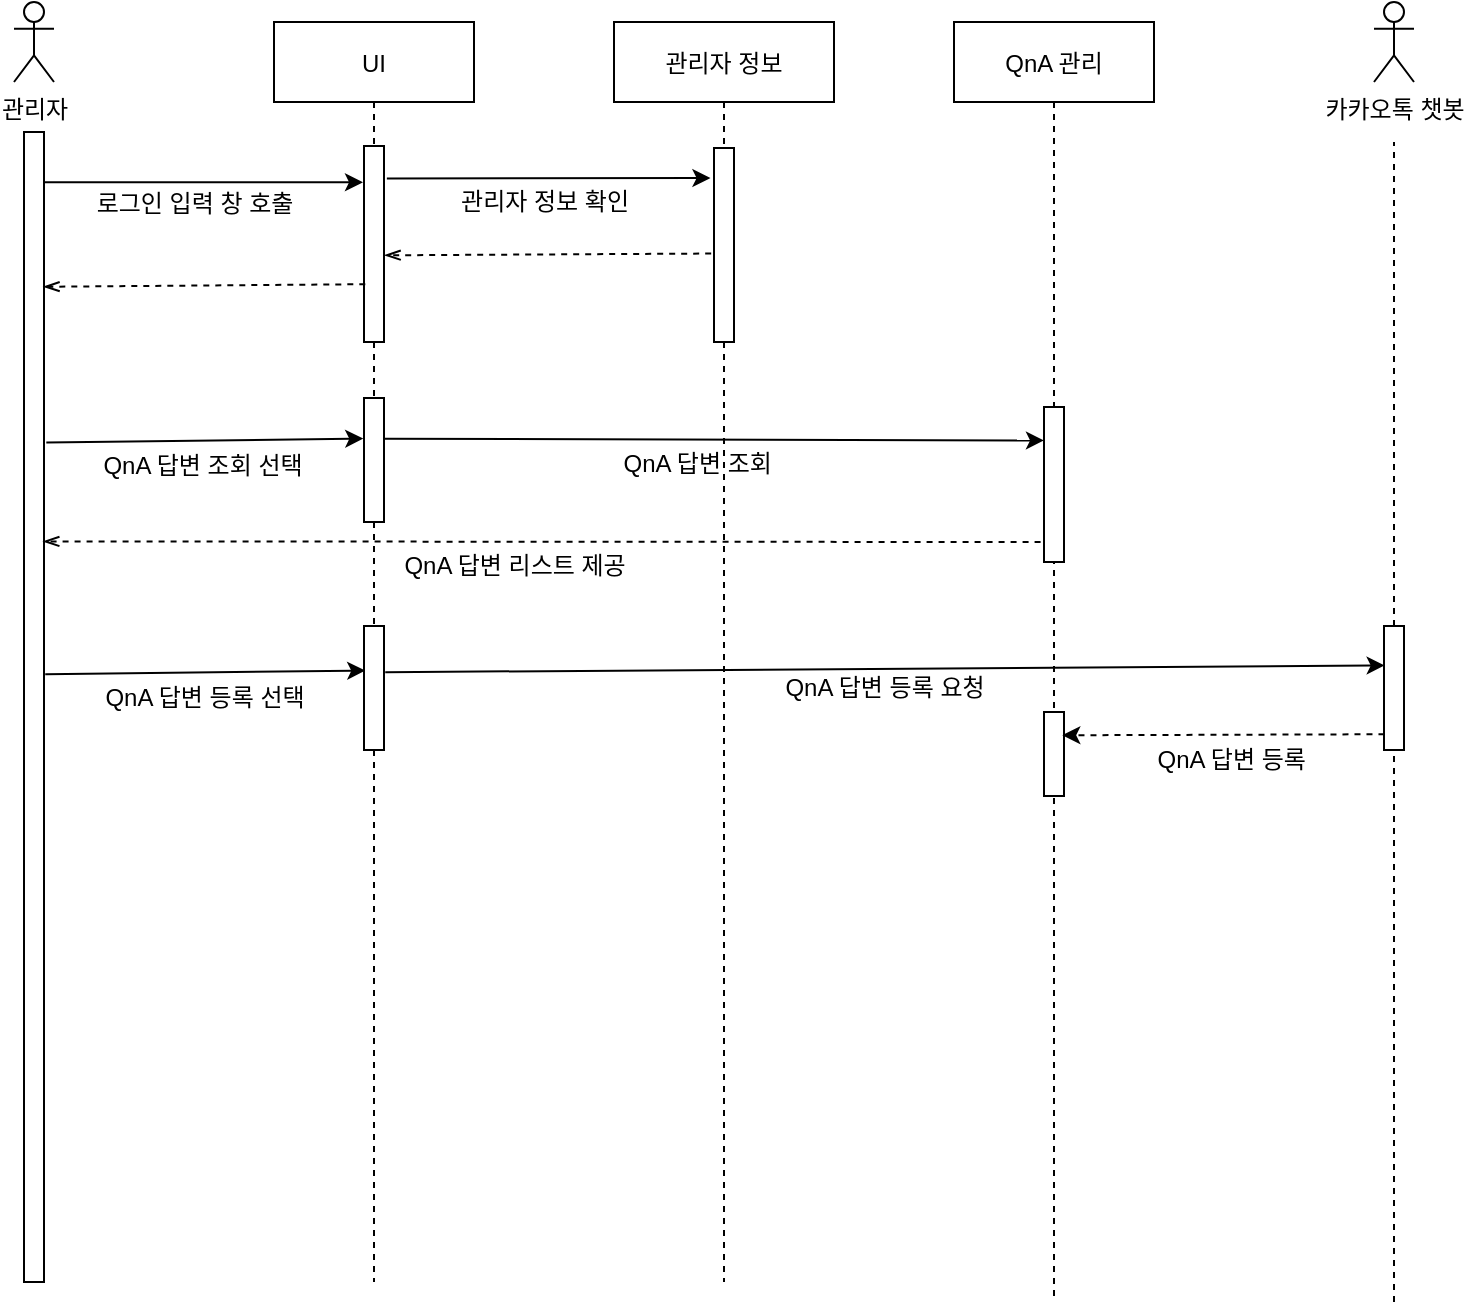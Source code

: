 <mxfile version="18.1.2" type="github">
  <diagram id="kgpKYQtTHZ0yAKxKKP6v" name="Page-1">
    <mxGraphModel dx="1627" dy="836" grid="1" gridSize="10" guides="1" tooltips="1" connect="1" arrows="1" fold="1" page="1" pageScale="1" pageWidth="850" pageHeight="1100" math="0" shadow="0">
      <root>
        <mxCell id="0" />
        <mxCell id="1" parent="0" />
        <mxCell id="3nuBFxr9cyL0pnOWT2aG-1" value="UI" style="shape=umlLifeline;perimeter=lifelinePerimeter;container=1;collapsible=0;recursiveResize=0;rounded=0;shadow=0;strokeWidth=1;" parent="1" vertex="1">
          <mxGeometry x="120" y="50" width="100" height="630" as="geometry" />
        </mxCell>
        <mxCell id="3nuBFxr9cyL0pnOWT2aG-6" value="" style="points=[];perimeter=orthogonalPerimeter;rounded=0;shadow=0;strokeWidth=1;" parent="3nuBFxr9cyL0pnOWT2aG-1" vertex="1">
          <mxGeometry x="45" y="62" width="10" height="98" as="geometry" />
        </mxCell>
        <mxCell id="r8XIUrFHfBqZS6FGPilP-9" value="로그인 입력 창 호출" style="text;html=1;align=center;verticalAlign=middle;resizable=0;points=[];autosize=1;strokeColor=none;fillColor=none;" vertex="1" parent="3nuBFxr9cyL0pnOWT2aG-1">
          <mxGeometry x="-100" y="81" width="120" height="20" as="geometry" />
        </mxCell>
        <mxCell id="r8XIUrFHfBqZS6FGPilP-26" value="" style="points=[];perimeter=orthogonalPerimeter;rounded=0;shadow=0;strokeWidth=1;" vertex="1" parent="3nuBFxr9cyL0pnOWT2aG-1">
          <mxGeometry x="45" y="188" width="10" height="62" as="geometry" />
        </mxCell>
        <mxCell id="3nuBFxr9cyL0pnOWT2aG-5" value="QnA 관리" style="shape=umlLifeline;perimeter=lifelinePerimeter;container=1;collapsible=0;recursiveResize=0;rounded=0;shadow=0;strokeWidth=1;" parent="1" vertex="1">
          <mxGeometry x="460" y="50" width="100" height="640" as="geometry" />
        </mxCell>
        <mxCell id="r8XIUrFHfBqZS6FGPilP-29" value="" style="points=[];perimeter=orthogonalPerimeter;rounded=0;shadow=0;strokeWidth=1;" vertex="1" parent="3nuBFxr9cyL0pnOWT2aG-5">
          <mxGeometry x="45" y="192.5" width="10" height="77.5" as="geometry" />
        </mxCell>
        <mxCell id="r8XIUrFHfBqZS6FGPilP-47" value="" style="points=[];perimeter=orthogonalPerimeter;rounded=0;shadow=0;strokeWidth=1;" vertex="1" parent="3nuBFxr9cyL0pnOWT2aG-5">
          <mxGeometry x="45" y="345" width="10" height="42" as="geometry" />
        </mxCell>
        <mxCell id="r8XIUrFHfBqZS6FGPilP-3" value="관리자" style="shape=umlActor;verticalLabelPosition=bottom;verticalAlign=top;html=1;outlineConnect=0;" vertex="1" parent="1">
          <mxGeometry x="-10" y="40" width="20" height="40" as="geometry" />
        </mxCell>
        <mxCell id="r8XIUrFHfBqZS6FGPilP-7" value="" style="endArrow=none;dashed=1;html=1;rounded=0;" edge="1" parent="1">
          <mxGeometry width="50" height="50" relative="1" as="geometry">
            <mxPoint y="440" as="sourcePoint" />
            <mxPoint y="110" as="targetPoint" />
          </mxGeometry>
        </mxCell>
        <mxCell id="3nuBFxr9cyL0pnOWT2aG-2" value="" style="points=[];perimeter=orthogonalPerimeter;rounded=0;shadow=0;strokeWidth=1;" parent="1" vertex="1">
          <mxGeometry x="-5" y="105" width="10" height="575" as="geometry" />
        </mxCell>
        <mxCell id="r8XIUrFHfBqZS6FGPilP-8" value="" style="endArrow=classic;html=1;rounded=0;exitX=1.5;exitY=0.075;exitDx=0;exitDy=0;exitPerimeter=0;" edge="1" parent="1">
          <mxGeometry width="50" height="50" relative="1" as="geometry">
            <mxPoint x="5" y="130.125" as="sourcePoint" />
            <mxPoint x="164.5" y="130.125" as="targetPoint" />
          </mxGeometry>
        </mxCell>
        <mxCell id="r8XIUrFHfBqZS6FGPilP-10" value="관리자 정보" style="shape=umlLifeline;perimeter=lifelinePerimeter;container=1;collapsible=0;recursiveResize=0;rounded=0;shadow=0;strokeWidth=1;" vertex="1" parent="1">
          <mxGeometry x="290" y="50" width="110" height="630" as="geometry" />
        </mxCell>
        <mxCell id="r8XIUrFHfBqZS6FGPilP-13" value="" style="points=[];perimeter=orthogonalPerimeter;rounded=0;shadow=0;strokeWidth=1;" vertex="1" parent="r8XIUrFHfBqZS6FGPilP-10">
          <mxGeometry x="50" y="63" width="10" height="97" as="geometry" />
        </mxCell>
        <mxCell id="r8XIUrFHfBqZS6FGPilP-11" value="" style="endArrow=classic;html=1;rounded=0;exitX=1.143;exitY=0.166;exitDx=0;exitDy=0;exitPerimeter=0;entryX=-0.177;entryY=0.155;entryDx=0;entryDy=0;entryPerimeter=0;" edge="1" parent="1" source="3nuBFxr9cyL0pnOWT2aG-6" target="r8XIUrFHfBqZS6FGPilP-13">
          <mxGeometry width="50" height="50" relative="1" as="geometry">
            <mxPoint x="180" y="130" as="sourcePoint" />
            <mxPoint x="330" y="130" as="targetPoint" />
          </mxGeometry>
        </mxCell>
        <mxCell id="r8XIUrFHfBqZS6FGPilP-12" value="관리자 정보 확인" style="text;html=1;align=center;verticalAlign=middle;resizable=0;points=[];autosize=1;strokeColor=none;fillColor=none;" vertex="1" parent="1">
          <mxGeometry x="200" y="130" width="110" height="20" as="geometry" />
        </mxCell>
        <mxCell id="r8XIUrFHfBqZS6FGPilP-18" value="" style="endArrow=openThin;html=1;rounded=0;dashed=1;entryX=1.03;entryY=0.253;entryDx=0;entryDy=0;entryPerimeter=0;endFill=0;exitX=-0.141;exitY=0.544;exitDx=0;exitDy=0;exitPerimeter=0;" edge="1" parent="1" source="r8XIUrFHfBqZS6FGPilP-13">
          <mxGeometry width="50" height="50" relative="1" as="geometry">
            <mxPoint x="339" y="167" as="sourcePoint" />
            <mxPoint x="175.3" y="166.65" as="targetPoint" />
          </mxGeometry>
        </mxCell>
        <mxCell id="r8XIUrFHfBqZS6FGPilP-19" value="" style="endArrow=openThin;html=1;rounded=0;exitX=0.065;exitY=0.242;exitDx=0;exitDy=0;exitPerimeter=0;entryX=0.975;entryY=0.234;entryDx=0;entryDy=0;entryPerimeter=0;dashed=1;endFill=0;" edge="1" parent="1">
          <mxGeometry width="50" height="50" relative="1" as="geometry">
            <mxPoint x="165.65" y="181.1" as="sourcePoint" />
            <mxPoint x="4.75" y="182.39" as="targetPoint" />
          </mxGeometry>
        </mxCell>
        <mxCell id="r8XIUrFHfBqZS6FGPilP-22" value="카카오톡 챗봇" style="shape=umlActor;verticalLabelPosition=bottom;verticalAlign=top;html=1;outlineConnect=0;" vertex="1" parent="1">
          <mxGeometry x="670" y="40" width="20" height="40" as="geometry" />
        </mxCell>
        <mxCell id="r8XIUrFHfBqZS6FGPilP-25" value="" style="endArrow=none;dashed=1;html=1;rounded=0;startArrow=none;" edge="1" parent="1" source="r8XIUrFHfBqZS6FGPilP-40">
          <mxGeometry width="50" height="50" relative="1" as="geometry">
            <mxPoint x="680" y="450" as="sourcePoint" />
            <mxPoint x="680" y="110" as="targetPoint" />
          </mxGeometry>
        </mxCell>
        <mxCell id="r8XIUrFHfBqZS6FGPilP-27" value="" style="endArrow=classic;html=1;rounded=0;entryX=-0.038;entryY=0.327;entryDx=0;entryDy=0;entryPerimeter=0;exitX=1.116;exitY=0.27;exitDx=0;exitDy=0;exitPerimeter=0;" edge="1" parent="1" source="3nuBFxr9cyL0pnOWT2aG-2" target="r8XIUrFHfBqZS6FGPilP-26">
          <mxGeometry width="50" height="50" relative="1" as="geometry">
            <mxPoint x="10" y="260" as="sourcePoint" />
            <mxPoint x="160" y="270" as="targetPoint" />
          </mxGeometry>
        </mxCell>
        <mxCell id="r8XIUrFHfBqZS6FGPilP-28" value="QnA 답변 조회 선택" style="text;html=1;align=center;verticalAlign=middle;resizable=0;points=[];autosize=1;strokeColor=none;fillColor=none;" vertex="1" parent="1">
          <mxGeometry x="24" y="262" width="120" height="20" as="geometry" />
        </mxCell>
        <mxCell id="r8XIUrFHfBqZS6FGPilP-30" value="" style="endArrow=classic;html=1;rounded=0;exitX=0.993;exitY=0.329;exitDx=0;exitDy=0;exitPerimeter=0;entryX=-0.001;entryY=0.216;entryDx=0;entryDy=0;entryPerimeter=0;" edge="1" parent="1" source="r8XIUrFHfBqZS6FGPilP-26" target="r8XIUrFHfBqZS6FGPilP-29">
          <mxGeometry width="50" height="50" relative="1" as="geometry">
            <mxPoint x="180" y="270" as="sourcePoint" />
            <mxPoint x="490" y="270" as="targetPoint" />
          </mxGeometry>
        </mxCell>
        <mxCell id="r8XIUrFHfBqZS6FGPilP-31" value="QnA 답변 조회&amp;nbsp;" style="text;html=1;align=center;verticalAlign=middle;resizable=0;points=[];autosize=1;strokeColor=none;fillColor=none;" vertex="1" parent="1">
          <mxGeometry x="283" y="261" width="100" height="20" as="geometry" />
        </mxCell>
        <mxCell id="r8XIUrFHfBqZS6FGPilP-34" value="" style="endArrow=openThin;html=1;rounded=0;dashed=1;endFill=0;exitX=-0.141;exitY=0.544;exitDx=0;exitDy=0;exitPerimeter=0;entryX=0.963;entryY=0.356;entryDx=0;entryDy=0;entryPerimeter=0;" edge="1" parent="1" target="3nuBFxr9cyL0pnOWT2aG-2">
          <mxGeometry width="50" height="50" relative="1" as="geometry">
            <mxPoint x="503.29" y="309.998" as="sourcePoint" />
            <mxPoint x="10" y="310" as="targetPoint" />
          </mxGeometry>
        </mxCell>
        <mxCell id="r8XIUrFHfBqZS6FGPilP-36" value="" style="endArrow=classic;html=1;rounded=0;entryX=-0.038;entryY=0.327;entryDx=0;entryDy=0;entryPerimeter=0;exitX=0.962;exitY=0.463;exitDx=0;exitDy=0;exitPerimeter=0;" edge="1" parent="1">
          <mxGeometry width="50" height="50" relative="1" as="geometry">
            <mxPoint x="5.62" y="376.105" as="sourcePoint" />
            <mxPoint x="165.62" y="374.274" as="targetPoint" />
          </mxGeometry>
        </mxCell>
        <mxCell id="r8XIUrFHfBqZS6FGPilP-37" value="QnA 답변 등록 선택" style="text;html=1;align=center;verticalAlign=middle;resizable=0;points=[];autosize=1;strokeColor=none;fillColor=none;" vertex="1" parent="1">
          <mxGeometry x="25" y="378" width="120" height="20" as="geometry" />
        </mxCell>
        <mxCell id="r8XIUrFHfBqZS6FGPilP-38" value="" style="points=[];perimeter=orthogonalPerimeter;rounded=0;shadow=0;strokeWidth=1;" vertex="1" parent="1">
          <mxGeometry x="165" y="352" width="10" height="62" as="geometry" />
        </mxCell>
        <mxCell id="r8XIUrFHfBqZS6FGPilP-39" value="QnA 답변 리스트 제공" style="text;html=1;align=center;verticalAlign=middle;resizable=0;points=[];autosize=1;strokeColor=none;fillColor=none;" vertex="1" parent="1">
          <mxGeometry x="175" y="312" width="130" height="20" as="geometry" />
        </mxCell>
        <mxCell id="r8XIUrFHfBqZS6FGPilP-40" value="" style="points=[];perimeter=orthogonalPerimeter;rounded=0;shadow=0;strokeWidth=1;" vertex="1" parent="1">
          <mxGeometry x="675" y="352" width="10" height="62" as="geometry" />
        </mxCell>
        <mxCell id="r8XIUrFHfBqZS6FGPilP-41" value="" style="endArrow=none;dashed=1;html=1;rounded=0;" edge="1" parent="1" target="r8XIUrFHfBqZS6FGPilP-40">
          <mxGeometry width="50" height="50" relative="1" as="geometry">
            <mxPoint x="680" y="690" as="sourcePoint" />
            <mxPoint x="680" y="110" as="targetPoint" />
          </mxGeometry>
        </mxCell>
        <mxCell id="r8XIUrFHfBqZS6FGPilP-45" value="" style="endArrow=classic;html=1;rounded=0;exitX=0.962;exitY=0.463;exitDx=0;exitDy=0;exitPerimeter=0;entryX=0.033;entryY=0.318;entryDx=0;entryDy=0;entryPerimeter=0;" edge="1" parent="1" target="r8XIUrFHfBqZS6FGPilP-40">
          <mxGeometry width="50" height="50" relative="1" as="geometry">
            <mxPoint x="175.62" y="375.105" as="sourcePoint" />
            <mxPoint x="335.62" y="373.274" as="targetPoint" />
          </mxGeometry>
        </mxCell>
        <mxCell id="r8XIUrFHfBqZS6FGPilP-46" value="QnA 답변 등록 요청" style="text;html=1;align=center;verticalAlign=middle;resizable=0;points=[];autosize=1;strokeColor=none;fillColor=none;" vertex="1" parent="1">
          <mxGeometry x="365" y="373" width="120" height="20" as="geometry" />
        </mxCell>
        <mxCell id="r8XIUrFHfBqZS6FGPilP-51" value="" style="endArrow=classic;html=1;rounded=0;exitX=0.024;exitY=0.873;exitDx=0;exitDy=0;exitPerimeter=0;entryX=0.915;entryY=0.277;entryDx=0;entryDy=0;entryPerimeter=0;dashed=1;" edge="1" parent="1" source="r8XIUrFHfBqZS6FGPilP-40" target="r8XIUrFHfBqZS6FGPilP-47">
          <mxGeometry width="50" height="50" relative="1" as="geometry">
            <mxPoint x="513.2" y="540.238" as="sourcePoint" />
            <mxPoint x="675" y="540.005" as="targetPoint" />
          </mxGeometry>
        </mxCell>
        <mxCell id="r8XIUrFHfBqZS6FGPilP-53" value="QnA 답변 등록&amp;nbsp;" style="text;html=1;align=center;verticalAlign=middle;resizable=0;points=[];autosize=1;strokeColor=none;fillColor=none;" vertex="1" parent="1">
          <mxGeometry x="550" y="409" width="100" height="20" as="geometry" />
        </mxCell>
      </root>
    </mxGraphModel>
  </diagram>
</mxfile>
